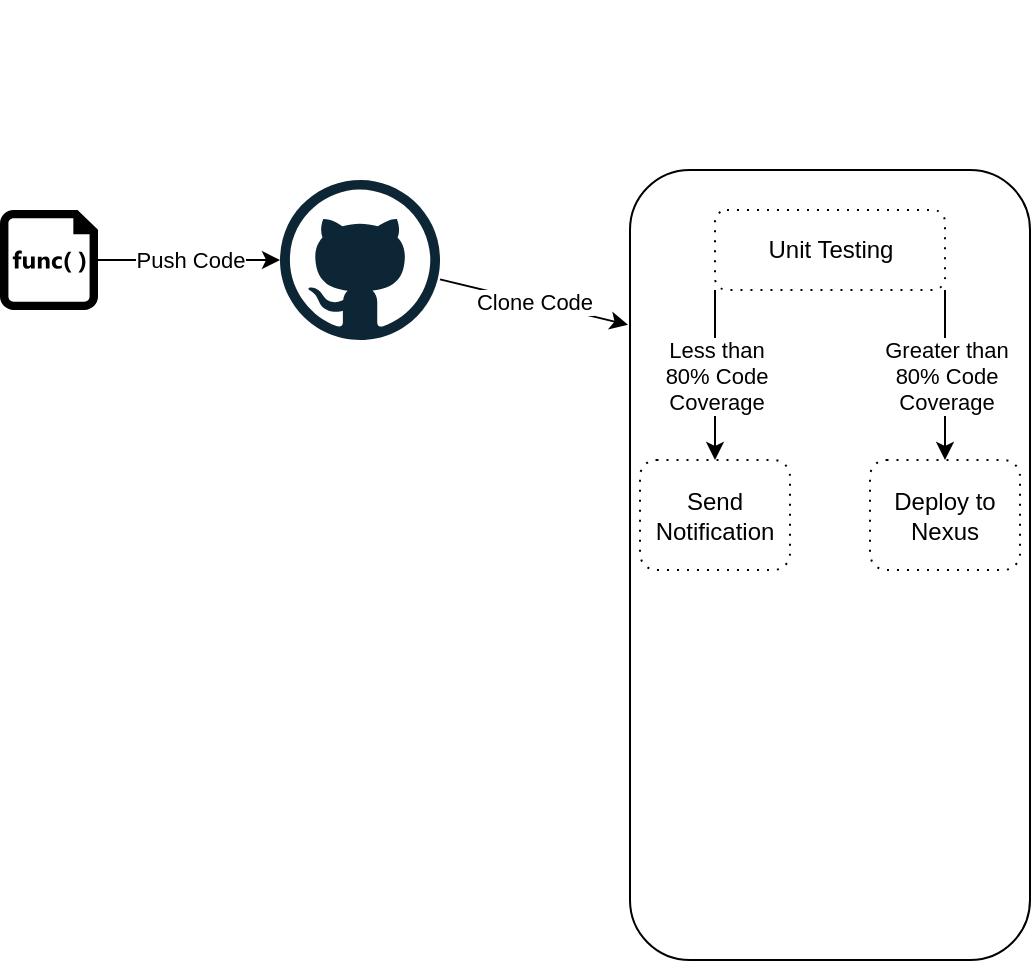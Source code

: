 <mxfile version="14.3.0" type="github">
  <diagram id="miUswzDEBwyQNvGsRwTk" name="Page-1">
    <mxGraphModel dx="780" dy="1122" grid="1" gridSize="10" guides="1" tooltips="1" connect="1" arrows="1" fold="1" page="1" pageScale="1" pageWidth="850" pageHeight="1100" math="0" shadow="0">
      <root>
        <mxCell id="0" />
        <mxCell id="1" parent="0" />
        <mxCell id="sjvBAhGlldTQrIijZxSC-1" value="" style="shape=image;html=1;verticalAlign=top;verticalLabelPosition=bottom;labelBackgroundColor=#ffffff;imageAspect=0;aspect=fixed;image=https://cdn4.iconfinder.com/data/icons/logos-brands-5/24/jenkins-128.png" parent="1" vertex="1">
          <mxGeometry x="485" y="30" width="80" height="80" as="geometry" />
        </mxCell>
        <mxCell id="sjvBAhGlldTQrIijZxSC-2" value="" style="dashed=0;outlineConnect=0;html=1;align=center;labelPosition=center;verticalLabelPosition=bottom;verticalAlign=top;shape=mxgraph.weblogos.github" parent="1" vertex="1">
          <mxGeometry x="250" y="120" width="80" height="80" as="geometry" />
        </mxCell>
        <mxCell id="sjvBAhGlldTQrIijZxSC-3" value="" style="aspect=fixed;pointerEvents=1;shadow=0;dashed=0;html=1;strokeColor=none;labelPosition=center;verticalLabelPosition=bottom;verticalAlign=top;align=center;shape=mxgraph.mscae.enterprise.code_file;fillColor=#000000;" parent="1" vertex="1">
          <mxGeometry x="110" y="135" width="49" height="50" as="geometry" />
        </mxCell>
        <mxCell id="sjvBAhGlldTQrIijZxSC-10" value="" style="endArrow=classic;html=1;exitX=1;exitY=0.5;exitDx=0;exitDy=0;exitPerimeter=0;" parent="1" source="sjvBAhGlldTQrIijZxSC-3" target="sjvBAhGlldTQrIijZxSC-2" edge="1">
          <mxGeometry relative="1" as="geometry">
            <mxPoint x="130" y="260" as="sourcePoint" />
            <mxPoint x="230" y="260" as="targetPoint" />
          </mxGeometry>
        </mxCell>
        <mxCell id="sjvBAhGlldTQrIijZxSC-11" value="Push Code" style="edgeLabel;resizable=0;html=1;align=center;verticalAlign=middle;" parent="sjvBAhGlldTQrIijZxSC-10" connectable="0" vertex="1">
          <mxGeometry relative="1" as="geometry" />
        </mxCell>
        <mxCell id="sjvBAhGlldTQrIijZxSC-13" value="" style="rounded=1;whiteSpace=wrap;html=1;" parent="1" vertex="1">
          <mxGeometry x="425" y="115" width="200" height="395" as="geometry" />
        </mxCell>
        <mxCell id="sjvBAhGlldTQrIijZxSC-14" value="" style="endArrow=classic;html=1;entryX=-0.005;entryY=0.196;entryDx=0;entryDy=0;entryPerimeter=0;" parent="1" source="sjvBAhGlldTQrIijZxSC-2" target="sjvBAhGlldTQrIijZxSC-13" edge="1">
          <mxGeometry relative="1" as="geometry">
            <mxPoint x="310" y="180" as="sourcePoint" />
            <mxPoint x="410" y="180" as="targetPoint" />
          </mxGeometry>
        </mxCell>
        <mxCell id="sjvBAhGlldTQrIijZxSC-15" value="Clone Code" style="edgeLabel;resizable=0;html=1;align=center;verticalAlign=middle;" parent="sjvBAhGlldTQrIijZxSC-14" connectable="0" vertex="1">
          <mxGeometry relative="1" as="geometry" />
        </mxCell>
        <mxCell id="sjvBAhGlldTQrIijZxSC-16" value="Unit Testing" style="shape=ext;rounded=1;html=1;whiteSpace=wrap;dashed=1;dashPattern=1 4;" parent="1" vertex="1">
          <mxGeometry x="467.5" y="135" width="115" height="40" as="geometry" />
        </mxCell>
        <mxCell id="sjvBAhGlldTQrIijZxSC-17" value="Deploy to Nexus" style="shape=ext;rounded=1;html=1;whiteSpace=wrap;dashed=1;dashPattern=1 4;" parent="1" vertex="1">
          <mxGeometry x="545" y="260" width="75" height="55" as="geometry" />
        </mxCell>
        <mxCell id="sjvBAhGlldTQrIijZxSC-20" value="" style="endArrow=classic;html=1;exitX=1;exitY=1;exitDx=0;exitDy=0;entryX=0.5;entryY=0;entryDx=0;entryDy=0;" parent="1" source="sjvBAhGlldTQrIijZxSC-16" target="sjvBAhGlldTQrIijZxSC-17" edge="1">
          <mxGeometry relative="1" as="geometry">
            <mxPoint x="260" y="350" as="sourcePoint" />
            <mxPoint x="360" y="350" as="targetPoint" />
          </mxGeometry>
        </mxCell>
        <mxCell id="sjvBAhGlldTQrIijZxSC-21" value="Greater than&lt;br&gt;80% Code &lt;br&gt;Coverage" style="edgeLabel;resizable=0;html=1;align=center;verticalAlign=middle;" parent="sjvBAhGlldTQrIijZxSC-20" connectable="0" vertex="1">
          <mxGeometry relative="1" as="geometry" />
        </mxCell>
        <mxCell id="sjvBAhGlldTQrIijZxSC-22" value="Send Notification" style="shape=ext;rounded=1;html=1;whiteSpace=wrap;dashed=1;dashPattern=1 4;" parent="1" vertex="1">
          <mxGeometry x="430" y="260" width="75" height="55" as="geometry" />
        </mxCell>
        <mxCell id="sjvBAhGlldTQrIijZxSC-23" value="" style="endArrow=classic;html=1;exitX=0;exitY=1;exitDx=0;exitDy=0;entryX=0.5;entryY=0;entryDx=0;entryDy=0;" parent="1" source="sjvBAhGlldTQrIijZxSC-16" target="sjvBAhGlldTQrIijZxSC-22" edge="1">
          <mxGeometry relative="1" as="geometry">
            <mxPoint x="477.5" y="175" as="sourcePoint" />
            <mxPoint x="255" y="350" as="targetPoint" />
          </mxGeometry>
        </mxCell>
        <mxCell id="sjvBAhGlldTQrIijZxSC-24" value="Less than&lt;br&gt;80% Code &lt;br&gt;Coverage" style="edgeLabel;resizable=0;html=1;align=center;verticalAlign=middle;" parent="sjvBAhGlldTQrIijZxSC-23" connectable="0" vertex="1">
          <mxGeometry relative="1" as="geometry" />
        </mxCell>
      </root>
    </mxGraphModel>
  </diagram>
</mxfile>
